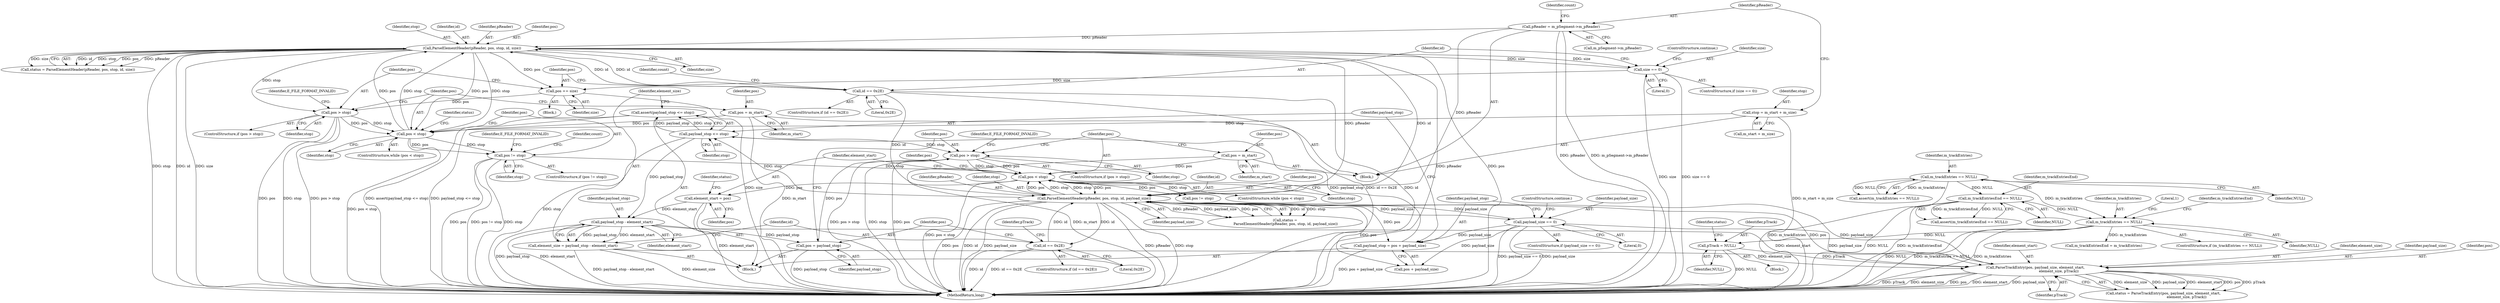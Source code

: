 digraph "0_Android_cc274e2abe8b2a6698a5c47d8aa4bb45f1f9538d_43@API" {
"1000243" [label="(Call,assert(payload_stop <= stop))"];
"1000244" [label="(Call,payload_stop <= stop)"];
"1000238" [label="(Call,payload_stop = pos + payload_size)"];
"1000220" [label="(Call,ParseElementHeader(pReader, pos, stop, id, payload_size))"];
"1000126" [label="(Call,pReader = m_pSegment->m_pReader)"];
"1000149" [label="(Call,ParseElementHeader(pReader, pos, stop, id, size))"];
"1000140" [label="(Call,pos < stop)"];
"1000176" [label="(Call,pos > stop)"];
"1000172" [label="(Call,pos += size)"];
"1000162" [label="(Call,size == 0)"];
"1000136" [label="(Call,pos = m_start)"];
"1000121" [label="(Call,stop = m_start + m_size)"];
"1000167" [label="(Call,id == 0x2E)"];
"1000207" [label="(Call,pos < stop)"];
"1000287" [label="(Call,pos > stop)"];
"1000283" [label="(Call,pos = payload_stop)"];
"1000250" [label="(Call,payload_stop - element_start)"];
"1000212" [label="(Call,element_start = pos)"];
"1000203" [label="(Call,pos = m_start)"];
"1000182" [label="(Call,pos != stop)"];
"1000254" [label="(Call,id == 0x2E)"];
"1000269" [label="(Call,ParseTrackEntry(pos, payload_size, element_start,\n                                          element_size, pTrack))"];
"1000233" [label="(Call,payload_size == 0)"];
"1000248" [label="(Call,element_size = payload_stop - element_start)"];
"1000263" [label="(Call,pTrack = NULL)"];
"1000194" [label="(Call,m_trackEntries == NULL)"];
"1000113" [label="(Call,m_trackEntries == NULL)"];
"1000117" [label="(Call,m_trackEntriesEnd == NULL)"];
"1000249" [label="(Identifier,element_size)"];
"1000189" [label="(Identifier,count)"];
"1000265" [label="(Identifier,NULL)"];
"1000274" [label="(Identifier,pTrack)"];
"1000117" [label="(Call,m_trackEntriesEnd == NULL)"];
"1000199" [label="(Literal,1)"];
"1000243" [label="(Call,assert(payload_stop <= stop))"];
"1000235" [label="(Literal,0)"];
"1000114" [label="(Identifier,m_trackEntries)"];
"1000288" [label="(Identifier,pos)"];
"1000286" [label="(ControlStructure,if (pos > stop))"];
"1000180" [label="(Identifier,E_FILE_FORMAT_INVALID)"];
"1000127" [label="(Identifier,pReader)"];
"1000293" [label="(Call,pos != stop)"];
"1000207" [label="(Call,pos < stop)"];
"1000254" [label="(Call,id == 0x2E)"];
"1000137" [label="(Identifier,pos)"];
"1000176" [label="(Call,pos > stop)"];
"1000128" [label="(Call,m_pSegment->m_pReader)"];
"1000175" [label="(ControlStructure,if (pos > stop))"];
"1000161" [label="(ControlStructure,if (size == 0))"];
"1000218" [label="(Call,status =\n ParseElementHeader(pReader, pos, stop, id, payload_size))"];
"1000271" [label="(Identifier,payload_size)"];
"1000139" [label="(ControlStructure,while (pos < stop))"];
"1000122" [label="(Identifier,stop)"];
"1000154" [label="(Identifier,size)"];
"1000162" [label="(Call,size == 0)"];
"1000153" [label="(Identifier,id)"];
"1000285" [label="(Identifier,payload_stop)"];
"1000116" [label="(Call,assert(m_trackEntriesEnd == NULL))"];
"1000206" [label="(ControlStructure,while (pos < stop))"];
"1000204" [label="(Identifier,pos)"];
"1000182" [label="(Call,pos != stop)"];
"1000232" [label="(ControlStructure,if (payload_size == 0))"];
"1000136" [label="(Call,pos = m_start)"];
"1000212" [label="(Call,element_start = pos)"];
"1000205" [label="(Identifier,m_start)"];
"1000174" [label="(Identifier,size)"];
"1000253" [label="(ControlStructure,if (id == 0x2E))"];
"1000256" [label="(Literal,0x2E)"];
"1000236" [label="(ControlStructure,continue;)"];
"1000178" [label="(Identifier,stop)"];
"1000118" [label="(Identifier,m_trackEntriesEnd)"];
"1000255" [label="(Identifier,id)"];
"1000173" [label="(Identifier,pos)"];
"1000147" [label="(Call,status = ParseElementHeader(pReader, pos, stop, id, size))"];
"1000150" [label="(Identifier,pReader)"];
"1000112" [label="(Call,assert(m_trackEntries == NULL))"];
"1000200" [label="(Call,m_trackEntriesEnd = m_trackEntries)"];
"1000246" [label="(Identifier,stop)"];
"1000165" [label="(ControlStructure,continue;)"];
"1000238" [label="(Call,payload_stop = pos + payload_size)"];
"1000224" [label="(Identifier,id)"];
"1000222" [label="(Identifier,pos)"];
"1000172" [label="(Call,pos += size)"];
"1000201" [label="(Identifier,m_trackEntriesEnd)"];
"1000234" [label="(Identifier,payload_size)"];
"1000209" [label="(Identifier,stop)"];
"1000169" [label="(Literal,0x2E)"];
"1000164" [label="(Literal,0)"];
"1000143" [label="(Block,)"];
"1000126" [label="(Call,pReader = m_pSegment->m_pReader)"];
"1000140" [label="(Call,pos < stop)"];
"1000268" [label="(Identifier,status)"];
"1000184" [label="(Identifier,stop)"];
"1000142" [label="(Identifier,stop)"];
"1000244" [label="(Call,payload_stop <= stop)"];
"1000221" [label="(Identifier,pReader)"];
"1000151" [label="(Identifier,pos)"];
"1000264" [label="(Identifier,pTrack)"];
"1000115" [label="(Identifier,NULL)"];
"1000166" [label="(ControlStructure,if (id == 0x2E))"];
"1000270" [label="(Identifier,pos)"];
"1000240" [label="(Call,pos + payload_size)"];
"1000133" [label="(Identifier,count)"];
"1000113" [label="(Call,m_trackEntries == NULL)"];
"1000141" [label="(Identifier,pos)"];
"1000193" [label="(ControlStructure,if (m_trackEntries == NULL))"];
"1000300" [label="(MethodReturn,long)"];
"1000186" [label="(Identifier,E_FILE_FORMAT_INVALID)"];
"1000208" [label="(Identifier,pos)"];
"1000257" [label="(Block,)"];
"1000272" [label="(Identifier,element_start)"];
"1000263" [label="(Call,pTrack = NULL)"];
"1000294" [label="(Identifier,pos)"];
"1000239" [label="(Identifier,payload_stop)"];
"1000183" [label="(Identifier,pos)"];
"1000195" [label="(Identifier,m_trackEntries)"];
"1000210" [label="(Block,)"];
"1000214" [label="(Identifier,pos)"];
"1000203" [label="(Call,pos = m_start)"];
"1000252" [label="(Identifier,element_start)"];
"1000233" [label="(Call,payload_size == 0)"];
"1000177" [label="(Identifier,pos)"];
"1000171" [label="(Identifier,count)"];
"1000248" [label="(Call,element_size = payload_stop - element_start)"];
"1000111" [label="(Block,)"];
"1000283" [label="(Call,pos = payload_stop)"];
"1000220" [label="(Call,ParseElementHeader(pReader, pos, stop, id, payload_size))"];
"1000138" [label="(Identifier,m_start)"];
"1000219" [label="(Identifier,status)"];
"1000267" [label="(Call,status = ParseTrackEntry(pos, payload_size, element_start,\n                                          element_size, pTrack))"];
"1000291" [label="(Identifier,E_FILE_FORMAT_INVALID)"];
"1000163" [label="(Identifier,size)"];
"1000223" [label="(Identifier,stop)"];
"1000167" [label="(Call,id == 0x2E)"];
"1000251" [label="(Identifier,payload_stop)"];
"1000194" [label="(Call,m_trackEntries == NULL)"];
"1000196" [label="(Identifier,NULL)"];
"1000225" [label="(Identifier,payload_size)"];
"1000119" [label="(Identifier,NULL)"];
"1000213" [label="(Identifier,element_start)"];
"1000284" [label="(Identifier,pos)"];
"1000123" [label="(Call,m_start + m_size)"];
"1000260" [label="(Identifier,pTrack)"];
"1000168" [label="(Identifier,id)"];
"1000152" [label="(Identifier,stop)"];
"1000269" [label="(Call,ParseTrackEntry(pos, payload_size, element_start,\n                                          element_size, pTrack))"];
"1000287" [label="(Call,pos > stop)"];
"1000149" [label="(Call,ParseElementHeader(pReader, pos, stop, id, size))"];
"1000273" [label="(Identifier,element_size)"];
"1000289" [label="(Identifier,stop)"];
"1000181" [label="(ControlStructure,if (pos != stop))"];
"1000245" [label="(Identifier,payload_stop)"];
"1000250" [label="(Call,payload_stop - element_start)"];
"1000148" [label="(Identifier,status)"];
"1000121" [label="(Call,stop = m_start + m_size)"];
"1000243" -> "1000210"  [label="AST: "];
"1000243" -> "1000244"  [label="CFG: "];
"1000244" -> "1000243"  [label="AST: "];
"1000249" -> "1000243"  [label="CFG: "];
"1000243" -> "1000300"  [label="DDG: payload_stop <= stop"];
"1000243" -> "1000300"  [label="DDG: assert(payload_stop <= stop)"];
"1000244" -> "1000243"  [label="DDG: payload_stop"];
"1000244" -> "1000243"  [label="DDG: stop"];
"1000244" -> "1000246"  [label="CFG: "];
"1000245" -> "1000244"  [label="AST: "];
"1000246" -> "1000244"  [label="AST: "];
"1000244" -> "1000300"  [label="DDG: stop"];
"1000238" -> "1000244"  [label="DDG: payload_stop"];
"1000220" -> "1000244"  [label="DDG: stop"];
"1000244" -> "1000250"  [label="DDG: payload_stop"];
"1000244" -> "1000287"  [label="DDG: stop"];
"1000238" -> "1000210"  [label="AST: "];
"1000238" -> "1000240"  [label="CFG: "];
"1000239" -> "1000238"  [label="AST: "];
"1000240" -> "1000238"  [label="AST: "];
"1000245" -> "1000238"  [label="CFG: "];
"1000238" -> "1000300"  [label="DDG: pos + payload_size"];
"1000220" -> "1000238"  [label="DDG: pos"];
"1000233" -> "1000238"  [label="DDG: payload_size"];
"1000220" -> "1000218"  [label="AST: "];
"1000220" -> "1000225"  [label="CFG: "];
"1000221" -> "1000220"  [label="AST: "];
"1000222" -> "1000220"  [label="AST: "];
"1000223" -> "1000220"  [label="AST: "];
"1000224" -> "1000220"  [label="AST: "];
"1000225" -> "1000220"  [label="AST: "];
"1000218" -> "1000220"  [label="CFG: "];
"1000220" -> "1000300"  [label="DDG: payload_size"];
"1000220" -> "1000300"  [label="DDG: pReader"];
"1000220" -> "1000300"  [label="DDG: stop"];
"1000220" -> "1000300"  [label="DDG: pos"];
"1000220" -> "1000300"  [label="DDG: id"];
"1000220" -> "1000207"  [label="DDG: pos"];
"1000220" -> "1000207"  [label="DDG: stop"];
"1000220" -> "1000218"  [label="DDG: id"];
"1000220" -> "1000218"  [label="DDG: stop"];
"1000220" -> "1000218"  [label="DDG: pReader"];
"1000220" -> "1000218"  [label="DDG: payload_size"];
"1000220" -> "1000218"  [label="DDG: pos"];
"1000126" -> "1000220"  [label="DDG: pReader"];
"1000149" -> "1000220"  [label="DDG: pReader"];
"1000149" -> "1000220"  [label="DDG: id"];
"1000207" -> "1000220"  [label="DDG: pos"];
"1000207" -> "1000220"  [label="DDG: stop"];
"1000167" -> "1000220"  [label="DDG: id"];
"1000254" -> "1000220"  [label="DDG: id"];
"1000269" -> "1000220"  [label="DDG: payload_size"];
"1000233" -> "1000220"  [label="DDG: payload_size"];
"1000220" -> "1000233"  [label="DDG: payload_size"];
"1000220" -> "1000240"  [label="DDG: pos"];
"1000220" -> "1000254"  [label="DDG: id"];
"1000220" -> "1000269"  [label="DDG: pos"];
"1000126" -> "1000111"  [label="AST: "];
"1000126" -> "1000128"  [label="CFG: "];
"1000127" -> "1000126"  [label="AST: "];
"1000128" -> "1000126"  [label="AST: "];
"1000133" -> "1000126"  [label="CFG: "];
"1000126" -> "1000300"  [label="DDG: pReader"];
"1000126" -> "1000300"  [label="DDG: m_pSegment->m_pReader"];
"1000126" -> "1000149"  [label="DDG: pReader"];
"1000149" -> "1000147"  [label="AST: "];
"1000149" -> "1000154"  [label="CFG: "];
"1000150" -> "1000149"  [label="AST: "];
"1000151" -> "1000149"  [label="AST: "];
"1000152" -> "1000149"  [label="AST: "];
"1000153" -> "1000149"  [label="AST: "];
"1000154" -> "1000149"  [label="AST: "];
"1000147" -> "1000149"  [label="CFG: "];
"1000149" -> "1000300"  [label="DDG: pos"];
"1000149" -> "1000300"  [label="DDG: stop"];
"1000149" -> "1000300"  [label="DDG: id"];
"1000149" -> "1000300"  [label="DDG: size"];
"1000149" -> "1000300"  [label="DDG: pReader"];
"1000149" -> "1000140"  [label="DDG: pos"];
"1000149" -> "1000140"  [label="DDG: stop"];
"1000149" -> "1000147"  [label="DDG: id"];
"1000149" -> "1000147"  [label="DDG: stop"];
"1000149" -> "1000147"  [label="DDG: pos"];
"1000149" -> "1000147"  [label="DDG: pReader"];
"1000149" -> "1000147"  [label="DDG: size"];
"1000140" -> "1000149"  [label="DDG: pos"];
"1000140" -> "1000149"  [label="DDG: stop"];
"1000167" -> "1000149"  [label="DDG: id"];
"1000162" -> "1000149"  [label="DDG: size"];
"1000149" -> "1000162"  [label="DDG: size"];
"1000149" -> "1000167"  [label="DDG: id"];
"1000149" -> "1000172"  [label="DDG: pos"];
"1000149" -> "1000176"  [label="DDG: stop"];
"1000140" -> "1000139"  [label="AST: "];
"1000140" -> "1000142"  [label="CFG: "];
"1000141" -> "1000140"  [label="AST: "];
"1000142" -> "1000140"  [label="AST: "];
"1000148" -> "1000140"  [label="CFG: "];
"1000183" -> "1000140"  [label="CFG: "];
"1000140" -> "1000300"  [label="DDG: pos < stop"];
"1000176" -> "1000140"  [label="DDG: pos"];
"1000176" -> "1000140"  [label="DDG: stop"];
"1000136" -> "1000140"  [label="DDG: pos"];
"1000121" -> "1000140"  [label="DDG: stop"];
"1000140" -> "1000182"  [label="DDG: pos"];
"1000140" -> "1000182"  [label="DDG: stop"];
"1000176" -> "1000175"  [label="AST: "];
"1000176" -> "1000178"  [label="CFG: "];
"1000177" -> "1000176"  [label="AST: "];
"1000178" -> "1000176"  [label="AST: "];
"1000141" -> "1000176"  [label="CFG: "];
"1000180" -> "1000176"  [label="CFG: "];
"1000176" -> "1000300"  [label="DDG: stop"];
"1000176" -> "1000300"  [label="DDG: pos > stop"];
"1000176" -> "1000300"  [label="DDG: pos"];
"1000172" -> "1000176"  [label="DDG: pos"];
"1000172" -> "1000143"  [label="AST: "];
"1000172" -> "1000174"  [label="CFG: "];
"1000173" -> "1000172"  [label="AST: "];
"1000174" -> "1000172"  [label="AST: "];
"1000177" -> "1000172"  [label="CFG: "];
"1000172" -> "1000300"  [label="DDG: size"];
"1000162" -> "1000172"  [label="DDG: size"];
"1000162" -> "1000161"  [label="AST: "];
"1000162" -> "1000164"  [label="CFG: "];
"1000163" -> "1000162"  [label="AST: "];
"1000164" -> "1000162"  [label="AST: "];
"1000165" -> "1000162"  [label="CFG: "];
"1000168" -> "1000162"  [label="CFG: "];
"1000162" -> "1000300"  [label="DDG: size"];
"1000162" -> "1000300"  [label="DDG: size == 0"];
"1000136" -> "1000111"  [label="AST: "];
"1000136" -> "1000138"  [label="CFG: "];
"1000137" -> "1000136"  [label="AST: "];
"1000138" -> "1000136"  [label="AST: "];
"1000141" -> "1000136"  [label="CFG: "];
"1000136" -> "1000300"  [label="DDG: m_start"];
"1000121" -> "1000111"  [label="AST: "];
"1000121" -> "1000123"  [label="CFG: "];
"1000122" -> "1000121"  [label="AST: "];
"1000123" -> "1000121"  [label="AST: "];
"1000127" -> "1000121"  [label="CFG: "];
"1000121" -> "1000300"  [label="DDG: m_start + m_size"];
"1000167" -> "1000166"  [label="AST: "];
"1000167" -> "1000169"  [label="CFG: "];
"1000168" -> "1000167"  [label="AST: "];
"1000169" -> "1000167"  [label="AST: "];
"1000171" -> "1000167"  [label="CFG: "];
"1000173" -> "1000167"  [label="CFG: "];
"1000167" -> "1000300"  [label="DDG: id"];
"1000167" -> "1000300"  [label="DDG: id == 0x2E"];
"1000207" -> "1000206"  [label="AST: "];
"1000207" -> "1000209"  [label="CFG: "];
"1000208" -> "1000207"  [label="AST: "];
"1000209" -> "1000207"  [label="AST: "];
"1000213" -> "1000207"  [label="CFG: "];
"1000294" -> "1000207"  [label="CFG: "];
"1000207" -> "1000300"  [label="DDG: pos < stop"];
"1000287" -> "1000207"  [label="DDG: pos"];
"1000287" -> "1000207"  [label="DDG: stop"];
"1000203" -> "1000207"  [label="DDG: pos"];
"1000182" -> "1000207"  [label="DDG: stop"];
"1000207" -> "1000212"  [label="DDG: pos"];
"1000207" -> "1000293"  [label="DDG: pos"];
"1000207" -> "1000293"  [label="DDG: stop"];
"1000287" -> "1000286"  [label="AST: "];
"1000287" -> "1000289"  [label="CFG: "];
"1000288" -> "1000287"  [label="AST: "];
"1000289" -> "1000287"  [label="AST: "];
"1000208" -> "1000287"  [label="CFG: "];
"1000291" -> "1000287"  [label="CFG: "];
"1000287" -> "1000300"  [label="DDG: pos > stop"];
"1000287" -> "1000300"  [label="DDG: stop"];
"1000287" -> "1000300"  [label="DDG: pos"];
"1000283" -> "1000287"  [label="DDG: pos"];
"1000283" -> "1000210"  [label="AST: "];
"1000283" -> "1000285"  [label="CFG: "];
"1000284" -> "1000283"  [label="AST: "];
"1000285" -> "1000283"  [label="AST: "];
"1000288" -> "1000283"  [label="CFG: "];
"1000283" -> "1000300"  [label="DDG: payload_stop"];
"1000250" -> "1000283"  [label="DDG: payload_stop"];
"1000250" -> "1000248"  [label="AST: "];
"1000250" -> "1000252"  [label="CFG: "];
"1000251" -> "1000250"  [label="AST: "];
"1000252" -> "1000250"  [label="AST: "];
"1000248" -> "1000250"  [label="CFG: "];
"1000250" -> "1000300"  [label="DDG: payload_stop"];
"1000250" -> "1000300"  [label="DDG: element_start"];
"1000250" -> "1000248"  [label="DDG: payload_stop"];
"1000250" -> "1000248"  [label="DDG: element_start"];
"1000212" -> "1000250"  [label="DDG: element_start"];
"1000250" -> "1000269"  [label="DDG: element_start"];
"1000212" -> "1000210"  [label="AST: "];
"1000212" -> "1000214"  [label="CFG: "];
"1000213" -> "1000212"  [label="AST: "];
"1000214" -> "1000212"  [label="AST: "];
"1000219" -> "1000212"  [label="CFG: "];
"1000212" -> "1000300"  [label="DDG: element_start"];
"1000203" -> "1000111"  [label="AST: "];
"1000203" -> "1000205"  [label="CFG: "];
"1000204" -> "1000203"  [label="AST: "];
"1000205" -> "1000203"  [label="AST: "];
"1000208" -> "1000203"  [label="CFG: "];
"1000203" -> "1000300"  [label="DDG: m_start"];
"1000182" -> "1000181"  [label="AST: "];
"1000182" -> "1000184"  [label="CFG: "];
"1000183" -> "1000182"  [label="AST: "];
"1000184" -> "1000182"  [label="AST: "];
"1000186" -> "1000182"  [label="CFG: "];
"1000189" -> "1000182"  [label="CFG: "];
"1000182" -> "1000300"  [label="DDG: pos != stop"];
"1000182" -> "1000300"  [label="DDG: stop"];
"1000182" -> "1000300"  [label="DDG: pos"];
"1000254" -> "1000253"  [label="AST: "];
"1000254" -> "1000256"  [label="CFG: "];
"1000255" -> "1000254"  [label="AST: "];
"1000256" -> "1000254"  [label="AST: "];
"1000260" -> "1000254"  [label="CFG: "];
"1000284" -> "1000254"  [label="CFG: "];
"1000254" -> "1000300"  [label="DDG: id"];
"1000254" -> "1000300"  [label="DDG: id == 0x2E"];
"1000269" -> "1000267"  [label="AST: "];
"1000269" -> "1000274"  [label="CFG: "];
"1000270" -> "1000269"  [label="AST: "];
"1000271" -> "1000269"  [label="AST: "];
"1000272" -> "1000269"  [label="AST: "];
"1000273" -> "1000269"  [label="AST: "];
"1000274" -> "1000269"  [label="AST: "];
"1000267" -> "1000269"  [label="CFG: "];
"1000269" -> "1000300"  [label="DDG: pTrack"];
"1000269" -> "1000300"  [label="DDG: element_size"];
"1000269" -> "1000300"  [label="DDG: pos"];
"1000269" -> "1000300"  [label="DDG: element_start"];
"1000269" -> "1000300"  [label="DDG: payload_size"];
"1000269" -> "1000267"  [label="DDG: element_size"];
"1000269" -> "1000267"  [label="DDG: payload_size"];
"1000269" -> "1000267"  [label="DDG: element_start"];
"1000269" -> "1000267"  [label="DDG: pos"];
"1000269" -> "1000267"  [label="DDG: pTrack"];
"1000233" -> "1000269"  [label="DDG: payload_size"];
"1000248" -> "1000269"  [label="DDG: element_size"];
"1000263" -> "1000269"  [label="DDG: pTrack"];
"1000233" -> "1000232"  [label="AST: "];
"1000233" -> "1000235"  [label="CFG: "];
"1000234" -> "1000233"  [label="AST: "];
"1000235" -> "1000233"  [label="AST: "];
"1000236" -> "1000233"  [label="CFG: "];
"1000239" -> "1000233"  [label="CFG: "];
"1000233" -> "1000300"  [label="DDG: payload_size == 0"];
"1000233" -> "1000300"  [label="DDG: payload_size"];
"1000233" -> "1000240"  [label="DDG: payload_size"];
"1000248" -> "1000210"  [label="AST: "];
"1000249" -> "1000248"  [label="AST: "];
"1000255" -> "1000248"  [label="CFG: "];
"1000248" -> "1000300"  [label="DDG: payload_stop - element_start"];
"1000248" -> "1000300"  [label="DDG: element_size"];
"1000263" -> "1000257"  [label="AST: "];
"1000263" -> "1000265"  [label="CFG: "];
"1000264" -> "1000263"  [label="AST: "];
"1000265" -> "1000263"  [label="AST: "];
"1000268" -> "1000263"  [label="CFG: "];
"1000263" -> "1000300"  [label="DDG: NULL"];
"1000194" -> "1000263"  [label="DDG: NULL"];
"1000194" -> "1000193"  [label="AST: "];
"1000194" -> "1000196"  [label="CFG: "];
"1000195" -> "1000194"  [label="AST: "];
"1000196" -> "1000194"  [label="AST: "];
"1000199" -> "1000194"  [label="CFG: "];
"1000201" -> "1000194"  [label="CFG: "];
"1000194" -> "1000300"  [label="DDG: m_trackEntries == NULL"];
"1000194" -> "1000300"  [label="DDG: m_trackEntries"];
"1000194" -> "1000300"  [label="DDG: NULL"];
"1000113" -> "1000194"  [label="DDG: m_trackEntries"];
"1000117" -> "1000194"  [label="DDG: NULL"];
"1000194" -> "1000200"  [label="DDG: m_trackEntries"];
"1000113" -> "1000112"  [label="AST: "];
"1000113" -> "1000115"  [label="CFG: "];
"1000114" -> "1000113"  [label="AST: "];
"1000115" -> "1000113"  [label="AST: "];
"1000112" -> "1000113"  [label="CFG: "];
"1000113" -> "1000300"  [label="DDG: m_trackEntries"];
"1000113" -> "1000112"  [label="DDG: m_trackEntries"];
"1000113" -> "1000112"  [label="DDG: NULL"];
"1000113" -> "1000117"  [label="DDG: NULL"];
"1000117" -> "1000116"  [label="AST: "];
"1000117" -> "1000119"  [label="CFG: "];
"1000118" -> "1000117"  [label="AST: "];
"1000119" -> "1000117"  [label="AST: "];
"1000116" -> "1000117"  [label="CFG: "];
"1000117" -> "1000300"  [label="DDG: m_trackEntriesEnd"];
"1000117" -> "1000300"  [label="DDG: NULL"];
"1000117" -> "1000116"  [label="DDG: m_trackEntriesEnd"];
"1000117" -> "1000116"  [label="DDG: NULL"];
}
